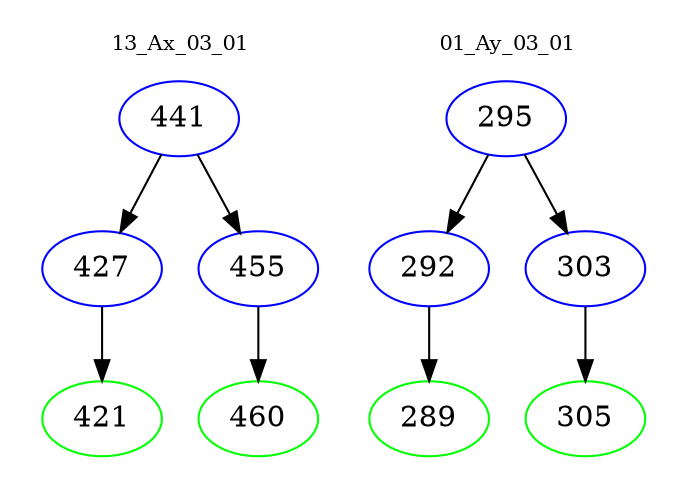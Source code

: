 digraph{
subgraph cluster_0 {
color = white
label = "13_Ax_03_01";
fontsize=10;
T0_441 [label="441", color="blue"]
T0_441 -> T0_427 [color="black"]
T0_427 [label="427", color="blue"]
T0_427 -> T0_421 [color="black"]
T0_421 [label="421", color="green"]
T0_441 -> T0_455 [color="black"]
T0_455 [label="455", color="blue"]
T0_455 -> T0_460 [color="black"]
T0_460 [label="460", color="green"]
}
subgraph cluster_1 {
color = white
label = "01_Ay_03_01";
fontsize=10;
T1_295 [label="295", color="blue"]
T1_295 -> T1_292 [color="black"]
T1_292 [label="292", color="blue"]
T1_292 -> T1_289 [color="black"]
T1_289 [label="289", color="green"]
T1_295 -> T1_303 [color="black"]
T1_303 [label="303", color="blue"]
T1_303 -> T1_305 [color="black"]
T1_305 [label="305", color="green"]
}
}
